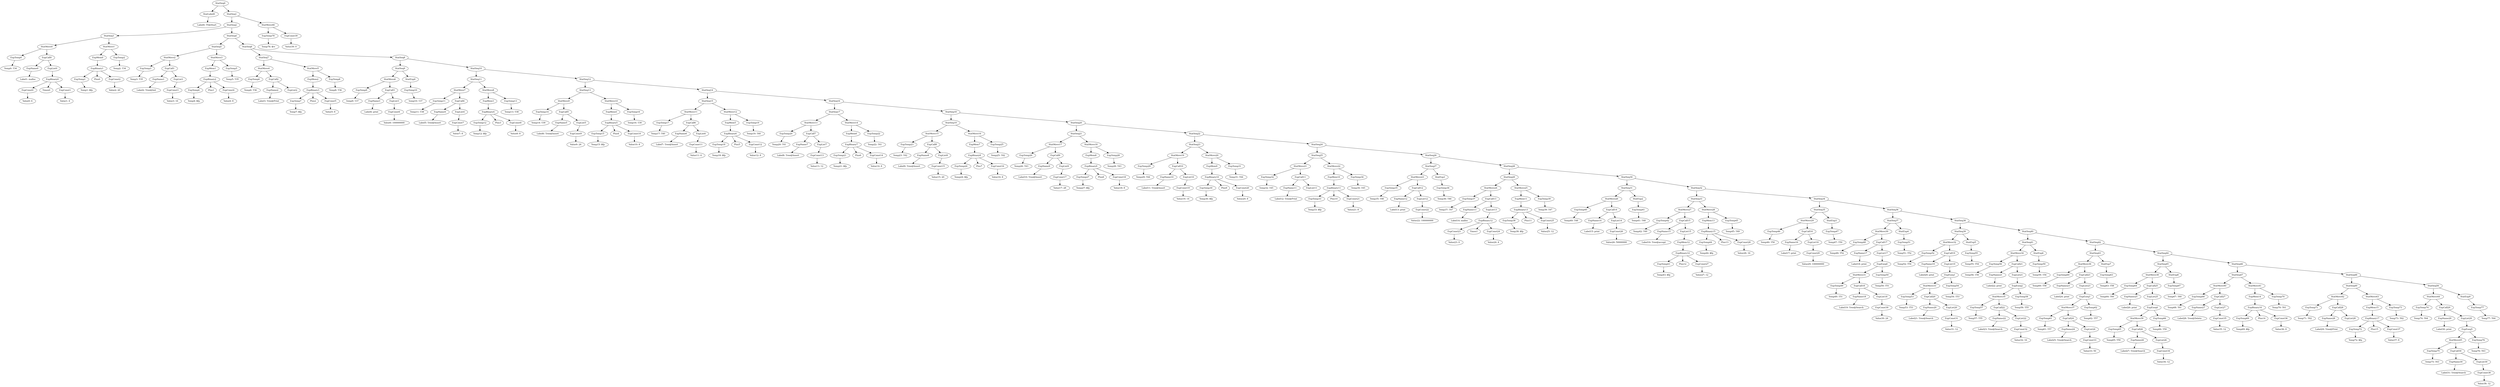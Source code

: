 digraph {
	ordering = out;
	ExpConst39 -> "Value39: 0";
	StatMove46 -> ExpTemp78;
	StatMove46 -> ExpConst39;
	ExpList29 -> ExpEseq5;
	ExpEseq5 -> StatMove45;
	ExpEseq5 -> ExpTemp76;
	ExpCall30 -> ExpName30;
	ExpCall30 -> ExpList30;
	ExpName29 -> "Label30: print";
	StatSeq48 -> StatSeq49;
	StatSeq48 -> StatSeq50;
	StatMove43 -> ExpMem15;
	StatMove43 -> ExpTemp73;
	ExpMem15 -> ExpBinary17;
	ExpConst37 -> "Value37: 8";
	ExpBinary17 -> ExpTemp72;
	ExpBinary17 -> Plus15;
	ExpBinary17 -> ExpConst37;
	StatSeq49 -> StatMove42;
	StatSeq49 -> StatMove43;
	ExpName28 -> "Label29: Tree@Print";
	StatMove42 -> ExpTemp71;
	StatMove42 -> ExpCall28;
	ExpTemp70 -> "Temp70: T61";
	ExpCall29 -> ExpName29;
	ExpCall29 -> ExpList29;
	StatMove41 -> ExpMem14;
	StatMove41 -> ExpTemp70;
	ExpBinary16 -> ExpTemp69;
	ExpBinary16 -> Plus14;
	ExpBinary16 -> ExpConst36;
	StatSeq47 -> StatMove40;
	StatSeq47 -> StatMove41;
	ExpList27 -> ExpConst35;
	ExpCall27 -> ExpName27;
	ExpCall27 -> ExpList27;
	ExpTemp68 -> "Temp68: T61";
	StatExp8 -> ExpTemp67;
	StatSeq45 -> StatMove38;
	StatSeq45 -> StatExp8;
	ExpTemp66 -> "Temp66: T59";
	ExpConst34 -> "Value34: 12";
	ExpCall26 -> ExpName26;
	ExpCall26 -> ExpList26;
	ExpTemp71 -> "Temp71: T62";
	ExpCall25 -> ExpName25;
	ExpCall25 -> ExpList25;
	ExpTemp64 -> "Temp64: T60";
	ExpList25 -> ExpEseq4;
	StatExp7 -> ExpTemp63;
	ExpList23 -> ExpEseq3;
	ExpTemp62 -> "Temp62: T57";
	ExpList24 -> ExpConst33;
	ExpCall24 -> ExpName24;
	ExpCall24 -> ExpList24;
	ExpName24 -> "Label25: Tree@Search";
	StatMove37 -> ExpTemp61;
	StatMove37 -> ExpCall24;
	ExpConst38 -> "Value38: 12";
	ExpCall23 -> ExpName23;
	ExpCall23 -> ExpList23;
	StatExp9 -> ExpTemp77;
	ExpName23 -> "Label24: print";
	StatSeq43 -> StatMove36;
	StatSeq43 -> StatExp7;
	ExpEseq3 -> StatMove37;
	ExpEseq3 -> ExpTemp62;
	StatMove36 -> ExpTemp60;
	StatMove36 -> ExpCall23;
	ExpTemp60 -> "Temp60: T58";
	StatSeq40 -> StatSeq41;
	StatSeq40 -> StatSeq42;
	StatExp6 -> ExpTemp59;
	ExpName25 -> "Label26: print";
	ExpEseq2 -> StatMove35;
	ExpEseq2 -> ExpTemp58;
	ExpConst32 -> "Value32: 16";
	ExpConst35 -> "Value35: 12";
	ExpCall22 -> ExpName22;
	ExpCall22 -> ExpList22;
	ExpName22 -> "Label23: Tree@Search";
	StatMove35 -> ExpTemp57;
	StatMove35 -> ExpCall22;
	ExpTemp73 -> "Temp73: T62";
	ExpCall21 -> ExpName21;
	ExpCall21 -> ExpList21;
	ExpTemp59 -> "Temp59: T56";
	StatMove34 -> ExpTemp56;
	StatMove34 -> ExpCall21;
	ExpTemp56 -> "Temp56: T56";
	StatSeq38 -> StatSeq39;
	StatSeq38 -> StatSeq40;
	StatSeq39 -> StatMove32;
	StatSeq39 -> StatExp5;
	ExpList19 -> ExpEseq1;
	ExpTemp54 -> "Temp54: T53";
	ExpEseq1 -> StatMove33;
	ExpEseq1 -> ExpTemp54;
	ExpConst31 -> "Value31: 12";
	ExpCall20 -> ExpName20;
	ExpCall20 -> ExpList20;
	StatMove33 -> ExpTemp53;
	StatMove33 -> ExpCall20;
	ExpName19 -> "Label20: print";
	ExpTemp52 -> "Temp52: T54";
	StatExp4 -> ExpTemp51;
	ExpTemp51 -> "Temp51: T52";
	ExpList17 -> ExpEseq0;
	ExpTemp50 -> "Temp50: T51";
	ExpEseq0 -> StatMove31;
	ExpEseq0 -> ExpTemp50;
	ExpList18 -> ExpConst30;
	ExpConst30 -> "Value30: 24";
	ExpCall18 -> ExpName18;
	ExpCall18 -> ExpList18;
	StatMove31 -> ExpTemp49;
	StatMove31 -> ExpCall18;
	StatSeq50 -> StatMove44;
	StatSeq50 -> StatExp9;
	ExpList22 -> ExpConst32;
	ExpCall17 -> ExpName17;
	ExpCall17 -> ExpList17;
	StatMove30 -> ExpTemp48;
	StatMove30 -> ExpCall17;
	ExpTemp48 -> "Temp48: T52";
	StatSeq34 -> StatSeq35;
	StatSeq34 -> StatSeq36;
	StatSeq35 -> StatMove29;
	StatSeq35 -> StatExp3;
	ExpConst29 -> "Value29: 100000000";
	ExpCall16 -> ExpName16;
	ExpCall16 -> ExpList16;
	ExpName16 -> "Label17: print";
	ExpTemp45 -> "Temp45: T49";
	ExpList15 -> ExpMem12;
	ExpMem12 -> ExpBinary14;
	ExpConst27 -> "Value27: 12";
	ExpTemp78 -> "Temp78: $rv";
	ExpName26 -> "Label27: Tree@Search";
	ExpTemp43 -> "Temp43: $fp";
	ExpName15 -> "Label16: Tree@accept";
	ExpTemp42 -> "Temp42: T49";
	StatSeq1 -> StatSeq2;
	StatSeq1 -> StatMove46;
	StatSeq30 -> StatSeq31;
	StatSeq30 -> StatSeq32;
	StatExp2 -> ExpTemp41;
	ExpTemp47 -> "Temp47: T50";
	ExpConst11 -> "Value11: 4";
	ExpCall28 -> ExpName28;
	ExpCall28 -> ExpList28;
	ExpCall6 -> ExpName6;
	ExpCall6 -> ExpList6;
	ExpTemp10 -> "Temp10: T37";
	ExpMem10 -> ExpBinary11;
	StatSeq13 -> StatMove9;
	StatSeq13 -> StatMove10;
	ExpTemp23 -> "Temp23: T42";
	ExpTemp32 -> "Temp32: T45";
	ExpBinary6 -> ExpTemp18;
	ExpBinary6 -> Plus5;
	ExpBinary6 -> ExpConst12;
	StatMove24 -> ExpTemp37;
	StatMove24 -> ExpCall13;
	ExpTemp16 -> "Temp16: T39";
	ExpTemp44 -> "Temp44: $fp";
	StatMove11 -> ExpTemp17;
	StatMove11 -> ExpCall6;
	ExpCall5 -> ExpName5;
	ExpCall5 -> ExpList5;
	StatSeq36 -> StatSeq37;
	StatSeq36 -> StatSeq38;
	ExpMem11 -> ExpBinary13;
	StatMove26 -> ExpTemp40;
	StatMove26 -> ExpCall14;
	ExpTemp76 -> "Temp76: T63";
	ExpTemp14 -> "Temp14: T39";
	StatMove12 -> ExpMem5;
	StatMove12 -> ExpTemp19;
	ExpConst19 -> "Value19: 14";
	ExpTemp13 -> "Temp13: T38";
	ExpEseq4 -> StatMove39;
	ExpEseq4 -> ExpTemp66;
	ExpMem3 -> ExpBinary4;
	StatMove5 -> ExpMem2;
	StatMove5 -> ExpTemp8;
	ExpTemp65 -> "Temp65: T59";
	ExpCall12 -> ExpName12;
	ExpCall12 -> ExpList12;
	ExpBinary15 -> ExpTemp44;
	ExpBinary15 -> Plus13;
	ExpBinary15 -> ExpConst28;
	StatSeq20 -> StatSeq21;
	StatSeq20 -> StatSeq22;
	StatMove40 -> ExpTemp68;
	StatMove40 -> ExpCall27;
	ExpCall4 -> ExpName4;
	ExpCall4 -> ExpList4;
	ExpBinary11 -> ExpTemp33;
	ExpBinary11 -> Plus10;
	ExpBinary11 -> ExpConst21;
	ExpList3 -> ExpConst6;
	ExpTemp63 -> "Temp63: T58";
	ExpList7 -> ExpConst13;
	StatSeq2 -> StatSeq3;
	StatSeq2 -> StatSeq4;
	ExpTemp53 -> "Temp53: T53";
	ExpTemp19 -> "Temp19: T40";
	StatSeq17 -> StatMove13;
	StatSeq17 -> StatMove14;
	ExpList16 -> ExpConst29;
	ExpName8 -> "Label9: Tree@Insert";
	StatMove2 -> ExpTemp3;
	StatMove2 -> ExpCall1;
	ExpBinary13 -> ExpTemp38;
	ExpBinary13 -> Plus11;
	ExpBinary13 -> ExpConst25;
	ExpMem4 -> ExpBinary5;
	StatMove10 -> ExpMem4;
	StatMove10 -> ExpTemp16;
	ExpName10 -> "Label11: Tree@Insert";
	ExpConst10 -> "Value10: 8";
	ExpBinary1 -> ExpTemp1;
	ExpBinary1 -> Plus0;
	ExpBinary1 -> ExpConst2;
	ExpList26 -> ExpConst34;
	ExpCall3 -> ExpName3;
	ExpCall3 -> ExpList3;
	ExpConst25 -> "Value25: 12";
	ExpList1 -> ExpConst3;
	ExpTemp1 -> "Temp1: $fp";
	ExpBinary4 -> ExpTemp12;
	ExpBinary4 -> Plus3;
	ExpBinary4 -> ExpConst8;
	ExpTemp11 -> "Temp11: T38";
	StatMove28 -> ExpMem13;
	StatMove28 -> ExpTemp45;
	ExpName12 -> "Label13: print";
	ExpMem14 -> ExpBinary16;
	StatSeq31 -> StatMove26;
	StatSeq31 -> StatExp2;
	ExpTemp2 -> "Temp2: T34";
	StatExp0 -> ExpTemp10;
	ExpCall2 -> ExpName2;
	ExpCall2 -> ExpList2;
	ExpConst2 -> "Value2: 20";
	StatSeq0 -> StatLabel0;
	StatSeq0 -> StatSeq1;
	ExpTemp39 -> "Temp39: T47";
	ExpTemp57 -> "Temp57: T55";
	ExpTemp5 -> "Temp5: T35";
	StatSeq33 -> StatMove27;
	StatSeq33 -> StatMove28;
	StatSeq15 -> StatMove11;
	StatSeq15 -> StatMove12;
	ExpCall15 -> ExpName15;
	ExpCall15 -> ExpList15;
	StatSeq3 -> StatMove0;
	StatSeq3 -> StatMove1;
	ExpBinary14 -> ExpTemp43;
	ExpBinary14 -> Plus12;
	ExpBinary14 -> ExpConst27;
	StatMove0 -> ExpTemp0;
	StatMove0 -> ExpCall0;
	ExpList4 -> ExpConst7;
	ExpTemp27 -> "Temp27: $fp";
	StatMove38 -> ExpTemp64;
	StatMove38 -> ExpCall25;
	StatExp5 -> ExpTemp55;
	ExpBinary0 -> ExpConst0;
	ExpBinary0 -> Times0;
	ExpBinary0 -> ExpConst1;
	StatSeq8 -> StatSeq9;
	StatSeq8 -> StatSeq10;
	ExpName27 -> "Label28: Tree@Delete";
	StatMove17 -> ExpTemp26;
	StatMove17 -> ExpCall9;
	ExpName2 -> "Label3: Tree@Print";
	StatSeq7 -> StatMove4;
	StatSeq7 -> StatMove5;
	StatSeq16 -> StatSeq17;
	StatSeq16 -> StatSeq18;
	ExpConst0 -> "Value0: 6";
	ExpTemp55 -> "Temp55: T54";
	ExpList9 -> ExpConst17;
	ExpName5 -> "Label6: Tree@Insert";
	ExpConst26 -> "Value26: 50000000";
	ExpConst18 -> "Value18: 8";
	ExpTemp77 -> "Temp77: T64";
	ExpName0 -> "Label1: malloc";
	StatExp3 -> ExpTemp47;
	ExpConst8 -> "Value8: 8";
	ExpTemp20 -> "Temp20: T41";
	ExpList13 -> ExpBinary12;
	StatSeq9 -> StatMove6;
	StatSeq9 -> StatExp0;
	ExpList30 -> ExpConst38;
	ExpCall0 -> ExpName0;
	ExpCall0 -> ExpList0;
	ExpTemp12 -> "Temp12: $fp";
	ExpConst23 -> "Value23: 0";
	StatSeq42 -> StatSeq43;
	StatSeq42 -> StatSeq44;
	StatSeq11 -> StatMove7;
	StatSeq11 -> StatMove8;
	ExpMem2 -> ExpBinary3;
	ExpTemp33 -> "Temp33: $fp";
	ExpMem13 -> ExpBinary15;
	StatSeq14 -> StatSeq15;
	StatSeq14 -> StatSeq16;
	StatExp1 -> ExpTemp36;
	ExpTemp15 -> "Temp15: $fp";
	StatSeq32 -> StatSeq33;
	StatSeq32 -> StatSeq34;
	StatMove8 -> ExpMem3;
	StatMove8 -> ExpTemp13;
	ExpTemp28 -> "Temp28: T43";
	StatSeq10 -> StatSeq11;
	StatSeq10 -> StatSeq12;
	ExpName20 -> "Label21: Tree@Search";
	StatMove13 -> ExpTemp20;
	StatMove13 -> ExpCall7;
	ExpName1 -> "Label2: Tree@Init";
	StatMove1 -> ExpMem0;
	StatMove1 -> ExpTemp2;
	ExpConst36 -> "Value36: 8";
	ExpCall19 -> ExpName19;
	ExpCall19 -> ExpList19;
	StatSeq5 -> StatMove2;
	StatSeq5 -> StatMove3;
	ExpList20 -> ExpConst31;
	ExpConst12 -> "Value12: 8";
	ExpConst28 -> "Value28: 16";
	ExpTemp18 -> "Temp18: $fp";
	ExpName4 -> "Label5: Tree@Insert";
	ExpCall14 -> ExpName14;
	ExpCall14 -> ExpList14;
	ExpTemp8 -> "Temp8: T36";
	ExpConst1 -> "Value1: 4";
	ExpName3 -> "Label4: print";
	ExpList6 -> ExpConst11;
	ExpCall1 -> ExpName1;
	ExpCall1 -> ExpList1;
	ExpTemp17 -> "Temp17: T40";
	ExpConst3 -> "Value3: 16";
	StatSeq12 -> StatSeq13;
	StatSeq12 -> StatSeq14;
	ExpTemp4 -> "Temp4: $fp";
	ExpTemp61 -> "Temp61: T57";
	ExpList21 -> ExpEseq2;
	StatMove19 -> ExpTemp29;
	StatMove19 -> ExpCall10;
	ExpTemp0 -> "Temp0: T34";
	StatMove7 -> ExpTemp11;
	StatMove7 -> ExpCall4;
	ExpTemp7 -> "Temp7: $fp";
	StatSeq44 -> StatSeq45;
	StatSeq44 -> StatSeq46;
	ExpMem5 -> ExpBinary6;
	ExpBinary2 -> ExpTemp4;
	ExpBinary2 -> Plus1;
	ExpBinary2 -> ExpConst4;
	ExpConst4 -> "Value4: 8";
	ExpMem9 -> ExpBinary10;
	ExpConst6 -> "Value6: 100000000";
	ExpTemp58 -> "Temp58: T55";
	ExpMem1 -> ExpBinary2;
	StatMove45 -> ExpTemp75;
	StatMove45 -> ExpCall30;
	ExpTemp74 -> "Temp74: T64";
	StatLabel0 -> "Label0: TV@Start";
	ExpConst24 -> "Value24: 4";
	ExpTemp72 -> "Temp72: $fp";
	StatMove15 -> ExpTemp23;
	StatMove15 -> ExpCall8;
	StatSeq37 -> StatMove30;
	StatSeq37 -> StatExp4;
	ExpTemp3 -> "Temp3: T35";
	ExpTemp6 -> "Temp6: T36";
	ExpBinary12 -> ExpConst23;
	ExpBinary12 -> Times1;
	ExpBinary12 -> ExpConst24;
	StatMove6 -> ExpTemp9;
	StatMove6 -> ExpCall3;
	StatMove32 -> ExpTemp52;
	StatMove32 -> ExpCall19;
	StatMove22 -> ExpMem10;
	StatMove22 -> ExpTemp34;
	ExpName7 -> "Label8: Tree@Insert";
	ExpCall7 -> ExpName7;
	ExpCall7 -> ExpList7;
	StatMove14 -> ExpMem6;
	StatMove14 -> ExpTemp22;
	ExpTemp46 -> "Temp46: T50";
	ExpMem7 -> ExpBinary8;
	ExpConst13 -> "Value13: 12";
	ExpConst7 -> "Value7: 8";
	ExpTemp21 -> "Temp21: $fp";
	ExpBinary5 -> ExpTemp15;
	ExpBinary5 -> Plus4;
	ExpBinary5 -> ExpConst10;
	ExpBinary7 -> ExpTemp21;
	ExpBinary7 -> Plus6;
	ExpBinary7 -> ExpConst14;
	ExpBinary9 -> ExpTemp27;
	ExpBinary9 -> Plus8;
	ExpBinary9 -> ExpConst18;
	ExpConst9 -> "Value9: 24";
	ExpConst14 -> "Value14: 8";
	StatMove27 -> ExpTemp42;
	StatMove27 -> ExpCall15;
	ExpTemp22 -> "Temp22: T41";
	ExpCall8 -> ExpName8;
	ExpCall8 -> ExpList8;
	ExpConst15 -> "Value15: 20";
	ExpTemp75 -> "Temp75: T63";
	ExpList8 -> ExpConst15;
	ExpList5 -> ExpConst9;
	ExpTemp31 -> "Temp31: T44";
	ExpTemp24 -> "Temp24: $fp";
	ExpConst5 -> "Value5: 8";
	StatSeq26 -> StatSeq27;
	StatSeq26 -> StatSeq28;
	ExpBinary8 -> ExpTemp24;
	ExpBinary8 -> Plus7;
	ExpBinary8 -> ExpConst16;
	ExpMem6 -> ExpBinary7;
	ExpConst16 -> "Value16: 8";
	StatMove16 -> ExpMem7;
	StatMove16 -> ExpTemp25;
	ExpTemp25 -> "Temp25: T42";
	ExpName9 -> "Label10: Tree@Insert";
	StatSeq41 -> StatMove34;
	StatSeq41 -> StatExp6;
	StatSeq18 -> StatSeq19;
	StatSeq18 -> StatSeq20;
	StatMove44 -> ExpTemp74;
	StatMove44 -> ExpCall29;
	ExpList12 -> ExpConst22;
	ExpTemp26 -> "Temp26: T43";
	StatMove29 -> ExpTemp46;
	StatMove29 -> ExpCall16;
	ExpName14 -> "Label15: print";
	ExpName30 -> "Label31: Tree@Search";
	StatMove39 -> ExpTemp65;
	StatMove39 -> ExpCall26;
	ExpTemp41 -> "Temp41: T48";
	ExpCall9 -> ExpName9;
	ExpCall9 -> ExpList9;
	ExpConst33 -> "Value33: 50";
	ExpTemp49 -> "Temp49: T51";
	ExpConst21 -> "Value21: 8";
	ExpConst17 -> "Value17: 28";
	StatSeq21 -> StatMove17;
	StatSeq21 -> StatMove18;
	StatSeq6 -> StatSeq7;
	StatSeq6 -> StatSeq8;
	ExpMem8 -> ExpBinary9;
	StatMove18 -> ExpMem8;
	StatMove18 -> ExpTemp28;
	ExpTemp29 -> "Temp29: T44";
	ExpName21 -> "Label22: print";
	ExpCall10 -> ExpName10;
	ExpCall10 -> ExpList10;
	ExpList10 -> ExpConst19;
	StatSeq23 -> StatMove19;
	StatSeq23 -> StatMove20;
	ExpTemp30 -> "Temp30: $fp";
	ExpBinary10 -> ExpTemp30;
	ExpBinary10 -> Plus9;
	ExpBinary10 -> ExpConst20;
	StatMove20 -> ExpMem9;
	StatMove20 -> ExpTemp31;
	StatSeq19 -> StatMove15;
	StatSeq19 -> StatMove16;
	StatSeq22 -> StatSeq23;
	StatSeq22 -> StatSeq24;
	StatMove21 -> ExpTemp32;
	StatMove21 -> ExpCall11;
	ExpName11 -> "Label12: Tree@Print";
	ExpName17 -> "Label18: print";
	ExpCall11 -> ExpName11;
	ExpCall11 -> ExpList11;
	StatMove3 -> ExpMem1;
	StatMove3 -> ExpTemp5;
	StatSeq25 -> StatMove21;
	StatSeq25 -> StatMove22;
	ExpTemp34 -> "Temp34: T45";
	StatSeq46 -> StatSeq47;
	StatSeq46 -> StatSeq48;
	StatSeq24 -> StatSeq25;
	StatSeq24 -> StatSeq26;
	ExpList0 -> ExpBinary0;
	ExpConst22 -> "Value22: 100000000";
	ExpTemp67 -> "Temp67: T60";
	ExpBinary3 -> ExpTemp7;
	ExpBinary3 -> Plus2;
	ExpBinary3 -> ExpConst5;
	ExpTemp40 -> "Temp40: T48";
	ExpTemp9 -> "Temp9: T37";
	StatSeq27 -> StatMove23;
	StatSeq27 -> StatExp1;
	ExpMem0 -> ExpBinary1;
	StatSeq4 -> StatSeq5;
	StatSeq4 -> StatSeq6;
	ExpTemp36 -> "Temp36: T46";
	ExpTemp69 -> "Temp69: $fp";
	ExpTemp37 -> "Temp37: T47";
	ExpName18 -> "Label19: Tree@Search";
	ExpTemp35 -> "Temp35: T46";
	StatMove23 -> ExpTemp35;
	StatMove23 -> ExpCall12;
	ExpName13 -> "Label14: malloc";
	StatMove9 -> ExpTemp14;
	StatMove9 -> ExpCall5;
	StatMove4 -> ExpTemp6;
	StatMove4 -> ExpCall2;
	ExpCall13 -> ExpName13;
	ExpCall13 -> ExpList13;
	ExpConst20 -> "Value20: 8";
	StatSeq29 -> StatMove24;
	StatSeq29 -> StatMove25;
	ExpName6 -> "Label7: Tree@Insert";
	ExpTemp38 -> "Temp38: $fp";
	StatMove25 -> ExpMem11;
	StatMove25 -> ExpTemp39;
	StatSeq28 -> StatSeq29;
	StatSeq28 -> StatSeq30;
	ExpList14 -> ExpConst26;
}

